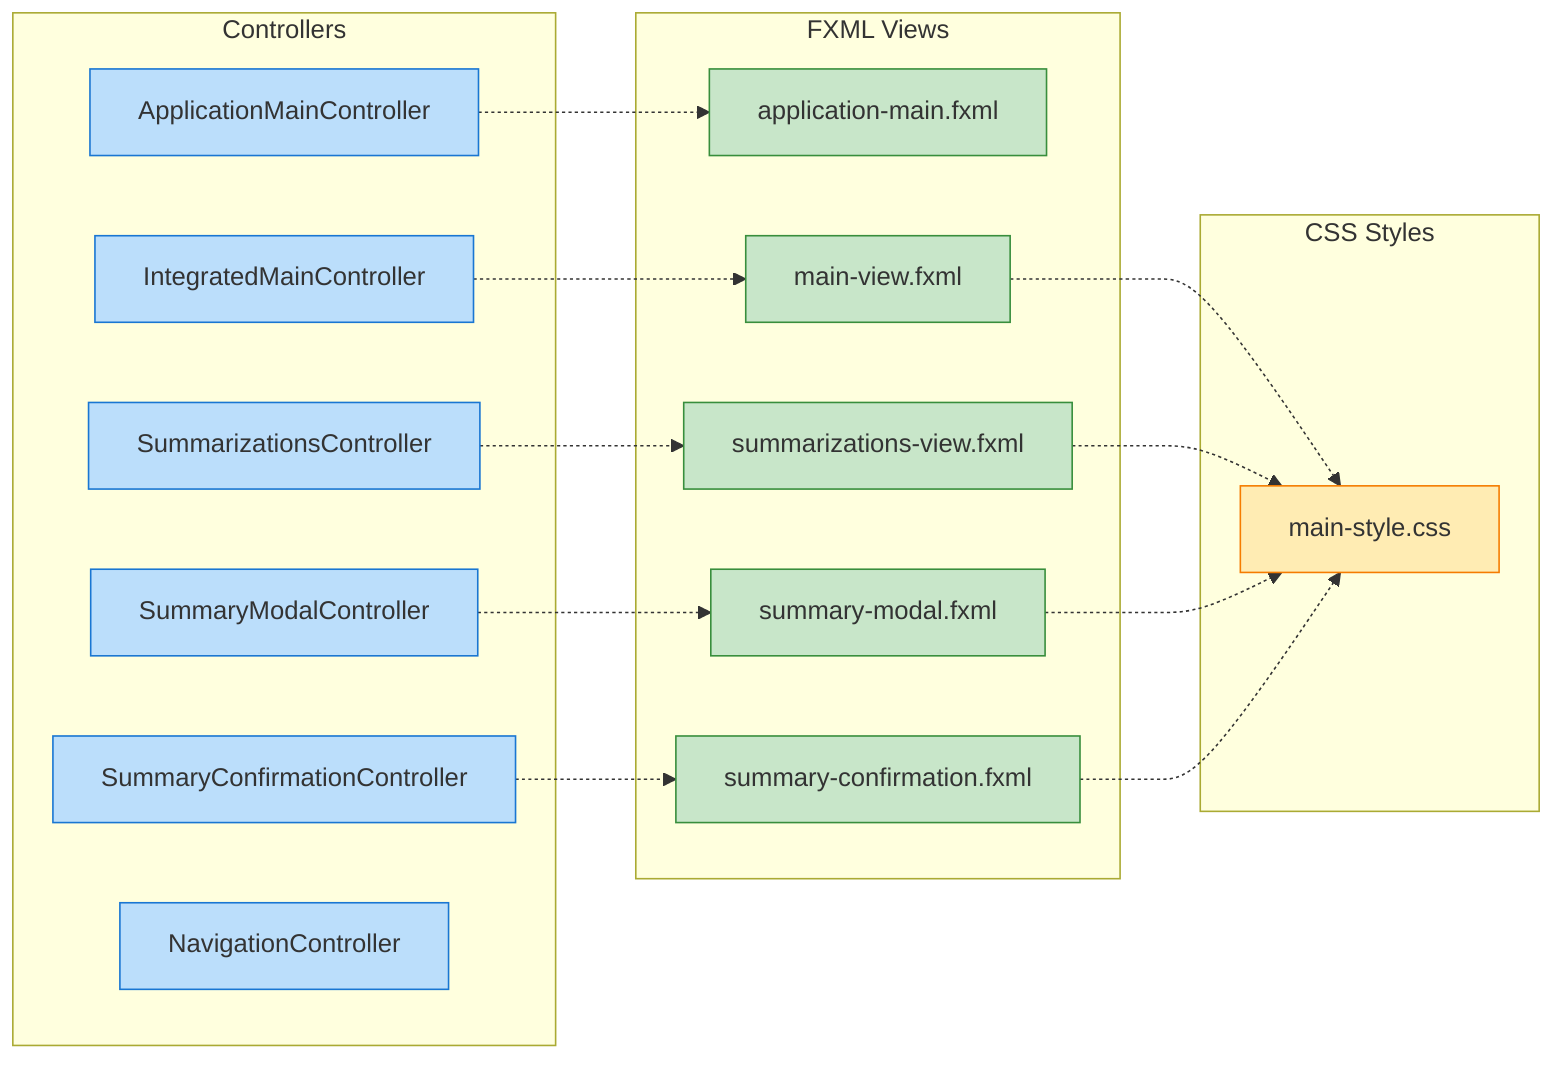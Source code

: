 graph LR
    subgraph "Controllers"
        AC[ApplicationMainController]
        IMC[IntegratedMainController]
        SC[SummarizationsController]
        SMC[SummaryModalController]
        SCC[SummaryConfirmationController]
        NC[NavigationController]
    end
    
    subgraph "FXML Views"
        AM[application-main.fxml]
        MV[main-view.fxml]
        SV[summarizations-view.fxml]
        SM[summary-modal.fxml]
        SCF[summary-confirmation.fxml]
    end
    
    subgraph "CSS Styles"
        MS[main-style.css]
    end
    
    %% Relacionamentos
    AC -.-> AM
    IMC -.-> MV
    SC -.-> SV
    SMC -.-> SM
    SCC -.-> SCF
    
    MV -.-> MS
    SV -.-> MS
    SM -.-> MS
    SCF -.-> MS
    
    classDef controller fill:#bbdefb,stroke:#1976d2
    classDef fxml fill:#c8e6c9,stroke:#388e3c
    classDef css fill:#ffecb3,stroke:#f57c00
    
    class AC,IMC,SC,SMC,SCC,NC controller
    class AM,MV,SV,SM,SCF fxml
    class MS css